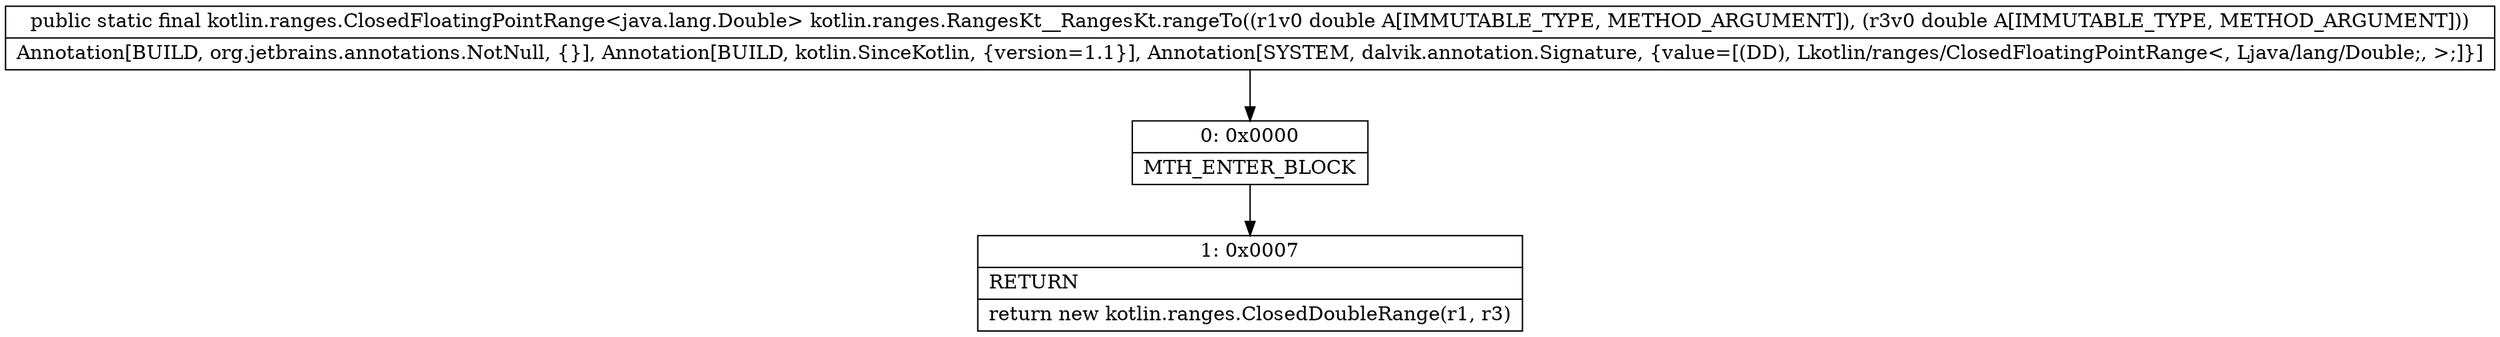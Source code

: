 digraph "CFG forkotlin.ranges.RangesKt__RangesKt.rangeTo(DD)Lkotlin\/ranges\/ClosedFloatingPointRange;" {
Node_0 [shape=record,label="{0\:\ 0x0000|MTH_ENTER_BLOCK\l}"];
Node_1 [shape=record,label="{1\:\ 0x0007|RETURN\l|return new kotlin.ranges.ClosedDoubleRange(r1, r3)\l}"];
MethodNode[shape=record,label="{public static final kotlin.ranges.ClosedFloatingPointRange\<java.lang.Double\> kotlin.ranges.RangesKt__RangesKt.rangeTo((r1v0 double A[IMMUTABLE_TYPE, METHOD_ARGUMENT]), (r3v0 double A[IMMUTABLE_TYPE, METHOD_ARGUMENT]))  | Annotation[BUILD, org.jetbrains.annotations.NotNull, \{\}], Annotation[BUILD, kotlin.SinceKotlin, \{version=1.1\}], Annotation[SYSTEM, dalvik.annotation.Signature, \{value=[(DD), Lkotlin\/ranges\/ClosedFloatingPointRange\<, Ljava\/lang\/Double;, \>;]\}]\l}"];
MethodNode -> Node_0;
Node_0 -> Node_1;
}

